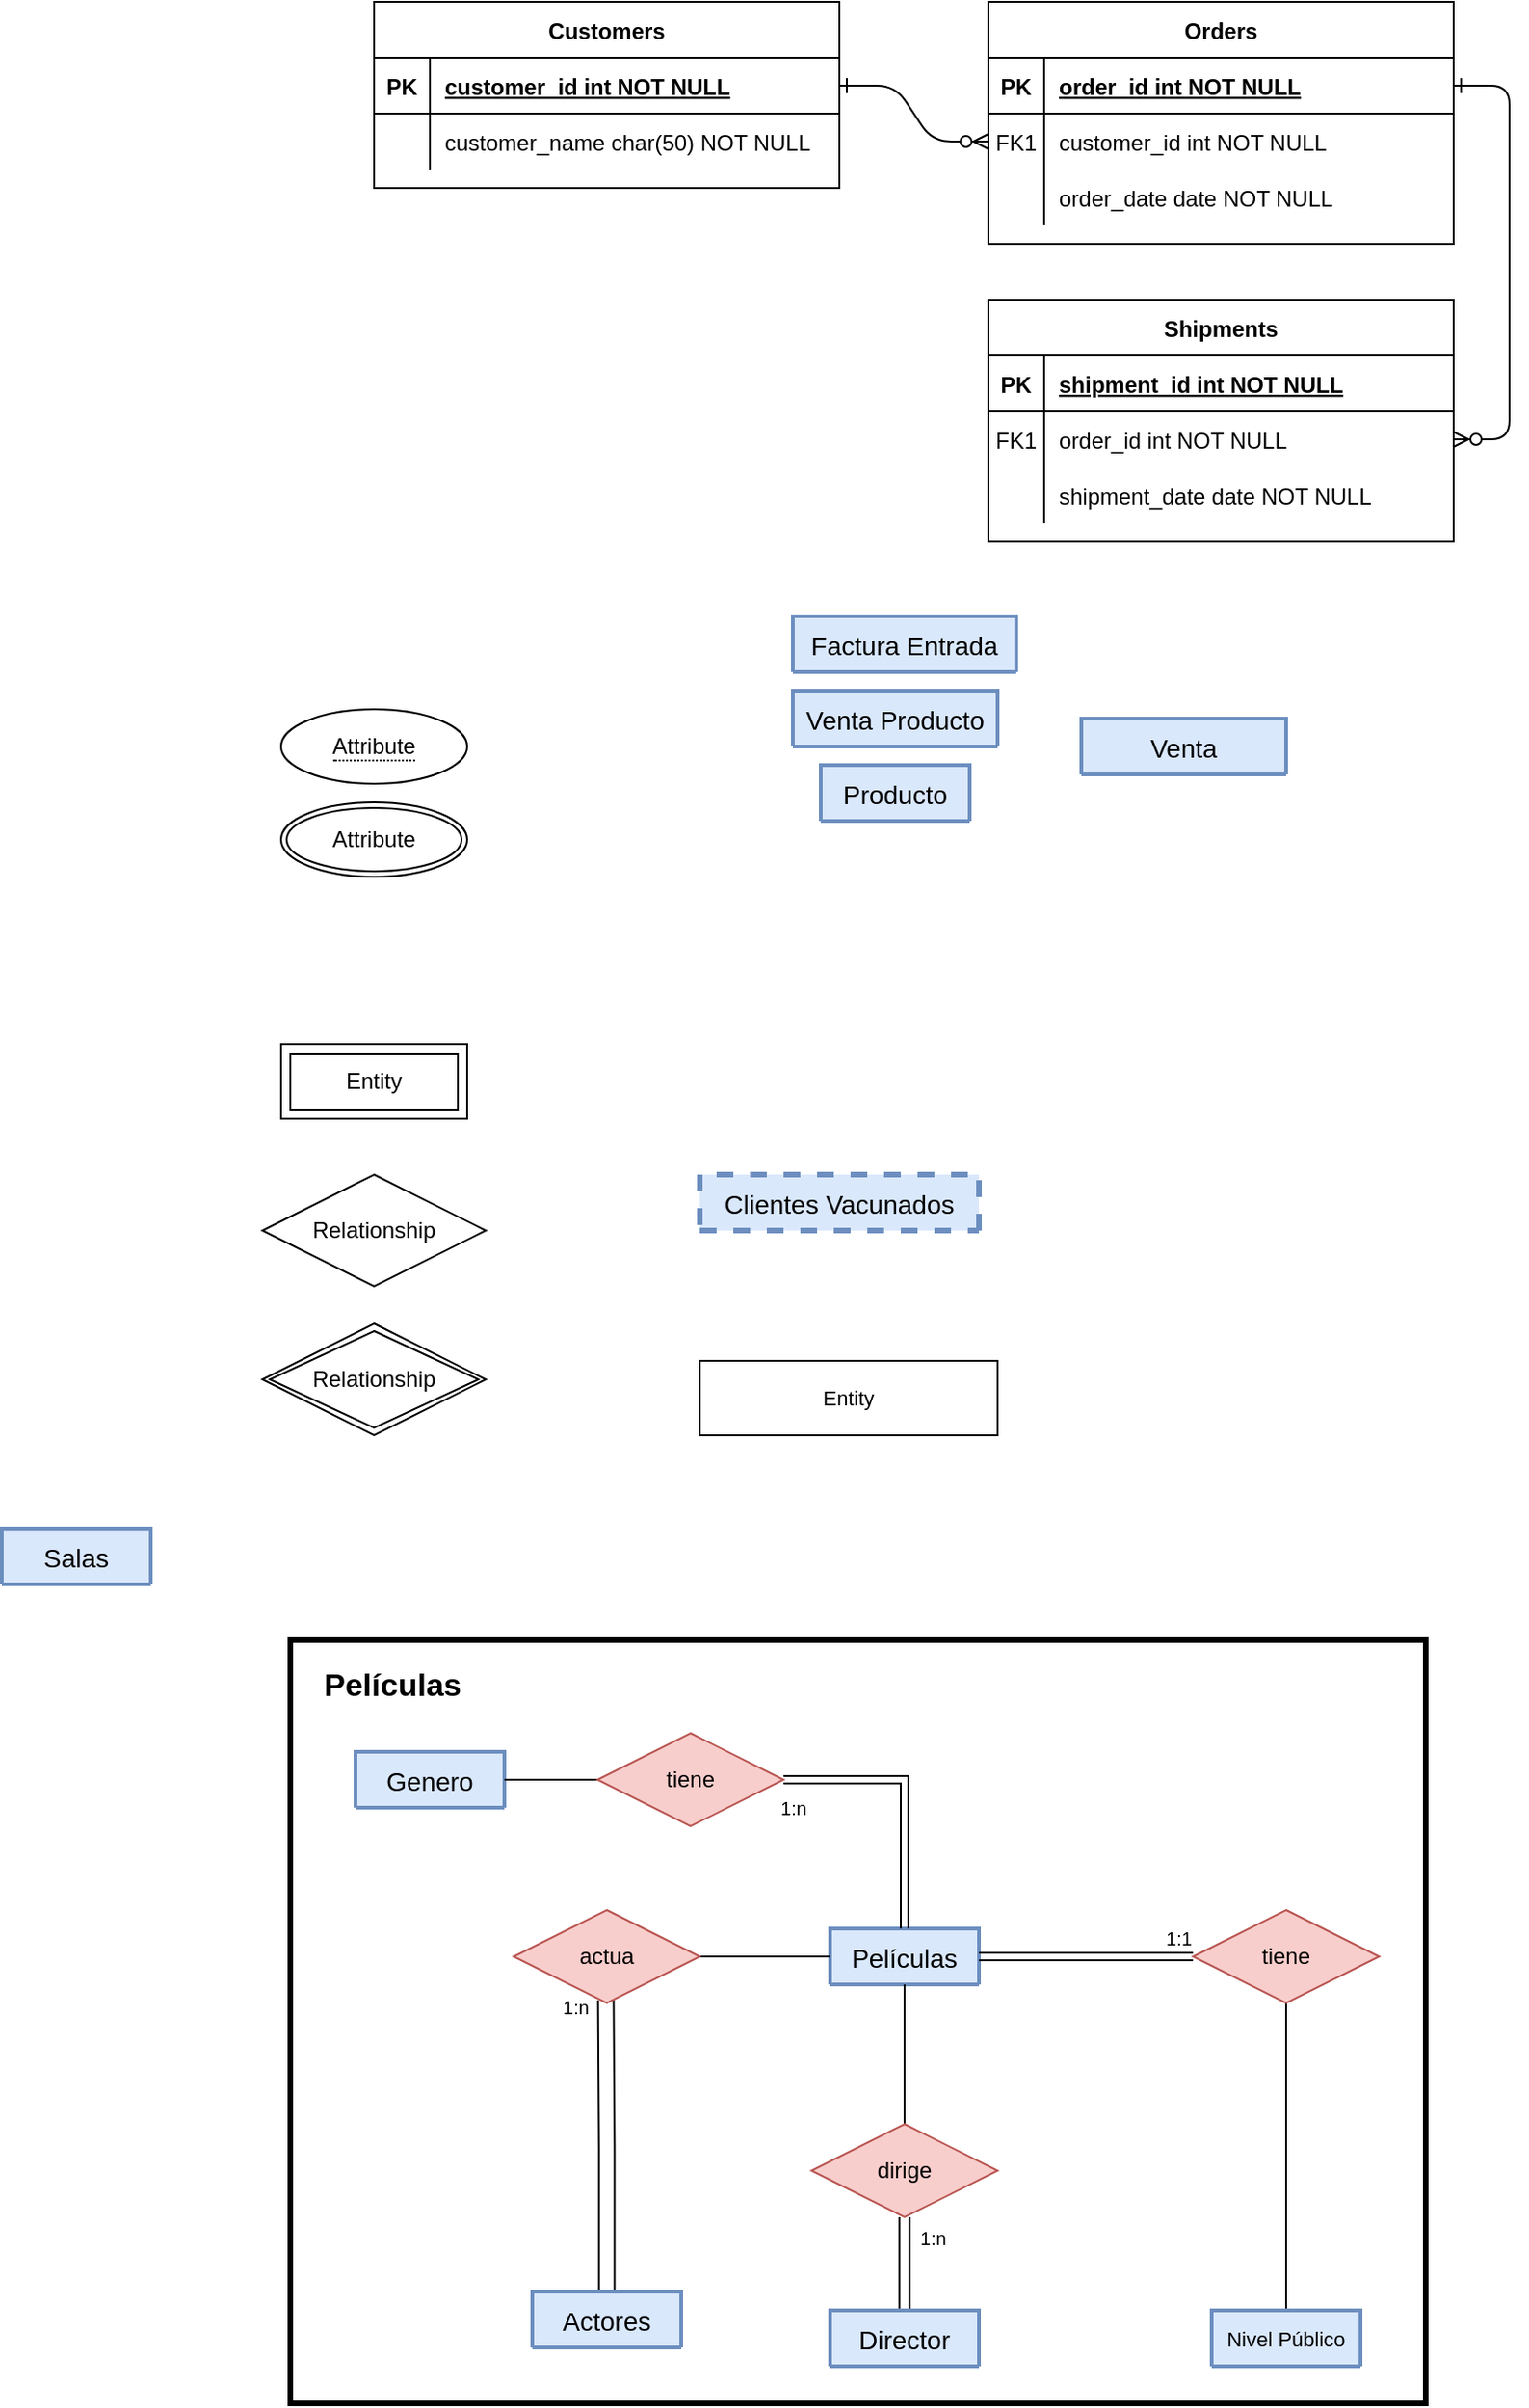 <mxfile version="15.8.4" type="device"><diagram id="R2lEEEUBdFMjLlhIrx00" name="Page-1"><mxGraphModel dx="2035" dy="714" grid="1" gridSize="10" guides="1" tooltips="1" connect="1" arrows="1" fold="1" page="1" pageScale="1" pageWidth="850" pageHeight="1100" math="0" shadow="0" extFonts="Permanent Marker^https://fonts.googleapis.com/css?family=Permanent+Marker"><root><mxCell id="0"/><mxCell id="1" parent="0"/><mxCell id="mSTFbyO6T9UbL1waG1NC-82" value="" style="rounded=0;whiteSpace=wrap;html=1;labelBackgroundColor=none;labelBorderColor=none;fontSize=11;strokeWidth=3;align=center;verticalAlign=middle;fillColor=none;movable=0;resizable=0;rotatable=0;deletable=0;editable=0;connectable=0;" vertex="1" parent="1"><mxGeometry x="75" y="1000" width="610" height="410" as="geometry"/></mxCell><mxCell id="C-vyLk0tnHw3VtMMgP7b-1" value="" style="edgeStyle=entityRelationEdgeStyle;endArrow=ERzeroToMany;startArrow=ERone;endFill=1;startFill=0;" parent="1" source="C-vyLk0tnHw3VtMMgP7b-24" target="C-vyLk0tnHw3VtMMgP7b-6" edge="1"><mxGeometry width="100" height="100" relative="1" as="geometry"><mxPoint x="340" y="720" as="sourcePoint"/><mxPoint x="440" y="620" as="targetPoint"/></mxGeometry></mxCell><mxCell id="C-vyLk0tnHw3VtMMgP7b-12" value="" style="edgeStyle=entityRelationEdgeStyle;endArrow=ERzeroToMany;startArrow=ERone;endFill=1;startFill=0;" parent="1" source="C-vyLk0tnHw3VtMMgP7b-3" target="C-vyLk0tnHw3VtMMgP7b-17" edge="1"><mxGeometry width="100" height="100" relative="1" as="geometry"><mxPoint x="400" y="180" as="sourcePoint"/><mxPoint x="460" y="205" as="targetPoint"/></mxGeometry></mxCell><mxCell id="C-vyLk0tnHw3VtMMgP7b-2" value="Orders" style="shape=table;startSize=30;container=1;collapsible=1;childLayout=tableLayout;fixedRows=1;rowLines=0;fontStyle=1;align=center;resizeLast=1;" parent="1" vertex="1"><mxGeometry x="450" y="120" width="250" height="130" as="geometry"/></mxCell><mxCell id="C-vyLk0tnHw3VtMMgP7b-3" value="" style="shape=partialRectangle;collapsible=0;dropTarget=0;pointerEvents=0;fillColor=none;points=[[0,0.5],[1,0.5]];portConstraint=eastwest;top=0;left=0;right=0;bottom=1;" parent="C-vyLk0tnHw3VtMMgP7b-2" vertex="1"><mxGeometry y="30" width="250" height="30" as="geometry"/></mxCell><mxCell id="C-vyLk0tnHw3VtMMgP7b-4" value="PK" style="shape=partialRectangle;overflow=hidden;connectable=0;fillColor=none;top=0;left=0;bottom=0;right=0;fontStyle=1;" parent="C-vyLk0tnHw3VtMMgP7b-3" vertex="1"><mxGeometry width="30" height="30" as="geometry"/></mxCell><mxCell id="C-vyLk0tnHw3VtMMgP7b-5" value="order_id int NOT NULL " style="shape=partialRectangle;overflow=hidden;connectable=0;fillColor=none;top=0;left=0;bottom=0;right=0;align=left;spacingLeft=6;fontStyle=5;" parent="C-vyLk0tnHw3VtMMgP7b-3" vertex="1"><mxGeometry x="30" width="220" height="30" as="geometry"/></mxCell><mxCell id="C-vyLk0tnHw3VtMMgP7b-6" value="" style="shape=partialRectangle;collapsible=0;dropTarget=0;pointerEvents=0;fillColor=none;points=[[0,0.5],[1,0.5]];portConstraint=eastwest;top=0;left=0;right=0;bottom=0;" parent="C-vyLk0tnHw3VtMMgP7b-2" vertex="1"><mxGeometry y="60" width="250" height="30" as="geometry"/></mxCell><mxCell id="C-vyLk0tnHw3VtMMgP7b-7" value="FK1" style="shape=partialRectangle;overflow=hidden;connectable=0;fillColor=none;top=0;left=0;bottom=0;right=0;" parent="C-vyLk0tnHw3VtMMgP7b-6" vertex="1"><mxGeometry width="30" height="30" as="geometry"/></mxCell><mxCell id="C-vyLk0tnHw3VtMMgP7b-8" value="customer_id int NOT NULL" style="shape=partialRectangle;overflow=hidden;connectable=0;fillColor=none;top=0;left=0;bottom=0;right=0;align=left;spacingLeft=6;" parent="C-vyLk0tnHw3VtMMgP7b-6" vertex="1"><mxGeometry x="30" width="220" height="30" as="geometry"/></mxCell><mxCell id="C-vyLk0tnHw3VtMMgP7b-9" value="" style="shape=partialRectangle;collapsible=0;dropTarget=0;pointerEvents=0;fillColor=none;points=[[0,0.5],[1,0.5]];portConstraint=eastwest;top=0;left=0;right=0;bottom=0;" parent="C-vyLk0tnHw3VtMMgP7b-2" vertex="1"><mxGeometry y="90" width="250" height="30" as="geometry"/></mxCell><mxCell id="C-vyLk0tnHw3VtMMgP7b-10" value="" style="shape=partialRectangle;overflow=hidden;connectable=0;fillColor=none;top=0;left=0;bottom=0;right=0;" parent="C-vyLk0tnHw3VtMMgP7b-9" vertex="1"><mxGeometry width="30" height="30" as="geometry"/></mxCell><mxCell id="C-vyLk0tnHw3VtMMgP7b-11" value="order_date date NOT NULL" style="shape=partialRectangle;overflow=hidden;connectable=0;fillColor=none;top=0;left=0;bottom=0;right=0;align=left;spacingLeft=6;" parent="C-vyLk0tnHw3VtMMgP7b-9" vertex="1"><mxGeometry x="30" width="220" height="30" as="geometry"/></mxCell><mxCell id="C-vyLk0tnHw3VtMMgP7b-13" value="Shipments" style="shape=table;startSize=30;container=1;collapsible=1;childLayout=tableLayout;fixedRows=1;rowLines=0;fontStyle=1;align=center;resizeLast=1;" parent="1" vertex="1"><mxGeometry x="450" y="280" width="250" height="130" as="geometry"/></mxCell><mxCell id="C-vyLk0tnHw3VtMMgP7b-14" value="" style="shape=partialRectangle;collapsible=0;dropTarget=0;pointerEvents=0;fillColor=none;points=[[0,0.5],[1,0.5]];portConstraint=eastwest;top=0;left=0;right=0;bottom=1;" parent="C-vyLk0tnHw3VtMMgP7b-13" vertex="1"><mxGeometry y="30" width="250" height="30" as="geometry"/></mxCell><mxCell id="C-vyLk0tnHw3VtMMgP7b-15" value="PK" style="shape=partialRectangle;overflow=hidden;connectable=0;fillColor=none;top=0;left=0;bottom=0;right=0;fontStyle=1;" parent="C-vyLk0tnHw3VtMMgP7b-14" vertex="1"><mxGeometry width="30" height="30" as="geometry"/></mxCell><mxCell id="C-vyLk0tnHw3VtMMgP7b-16" value="shipment_id int NOT NULL " style="shape=partialRectangle;overflow=hidden;connectable=0;fillColor=none;top=0;left=0;bottom=0;right=0;align=left;spacingLeft=6;fontStyle=5;" parent="C-vyLk0tnHw3VtMMgP7b-14" vertex="1"><mxGeometry x="30" width="220" height="30" as="geometry"/></mxCell><mxCell id="C-vyLk0tnHw3VtMMgP7b-17" value="" style="shape=partialRectangle;collapsible=0;dropTarget=0;pointerEvents=0;fillColor=none;points=[[0,0.5],[1,0.5]];portConstraint=eastwest;top=0;left=0;right=0;bottom=0;" parent="C-vyLk0tnHw3VtMMgP7b-13" vertex="1"><mxGeometry y="60" width="250" height="30" as="geometry"/></mxCell><mxCell id="C-vyLk0tnHw3VtMMgP7b-18" value="FK1" style="shape=partialRectangle;overflow=hidden;connectable=0;fillColor=none;top=0;left=0;bottom=0;right=0;" parent="C-vyLk0tnHw3VtMMgP7b-17" vertex="1"><mxGeometry width="30" height="30" as="geometry"/></mxCell><mxCell id="C-vyLk0tnHw3VtMMgP7b-19" value="order_id int NOT NULL" style="shape=partialRectangle;overflow=hidden;connectable=0;fillColor=none;top=0;left=0;bottom=0;right=0;align=left;spacingLeft=6;" parent="C-vyLk0tnHw3VtMMgP7b-17" vertex="1"><mxGeometry x="30" width="220" height="30" as="geometry"/></mxCell><mxCell id="C-vyLk0tnHw3VtMMgP7b-20" value="" style="shape=partialRectangle;collapsible=0;dropTarget=0;pointerEvents=0;fillColor=none;points=[[0,0.5],[1,0.5]];portConstraint=eastwest;top=0;left=0;right=0;bottom=0;" parent="C-vyLk0tnHw3VtMMgP7b-13" vertex="1"><mxGeometry y="90" width="250" height="30" as="geometry"/></mxCell><mxCell id="C-vyLk0tnHw3VtMMgP7b-21" value="" style="shape=partialRectangle;overflow=hidden;connectable=0;fillColor=none;top=0;left=0;bottom=0;right=0;" parent="C-vyLk0tnHw3VtMMgP7b-20" vertex="1"><mxGeometry width="30" height="30" as="geometry"/></mxCell><mxCell id="C-vyLk0tnHw3VtMMgP7b-22" value="shipment_date date NOT NULL" style="shape=partialRectangle;overflow=hidden;connectable=0;fillColor=none;top=0;left=0;bottom=0;right=0;align=left;spacingLeft=6;" parent="C-vyLk0tnHw3VtMMgP7b-20" vertex="1"><mxGeometry x="30" width="220" height="30" as="geometry"/></mxCell><mxCell id="C-vyLk0tnHw3VtMMgP7b-23" value="Customers" style="shape=table;startSize=30;container=1;collapsible=1;childLayout=tableLayout;fixedRows=1;rowLines=0;fontStyle=1;align=center;resizeLast=1;" parent="1" vertex="1"><mxGeometry x="120" y="120" width="250" height="100" as="geometry"/></mxCell><mxCell id="C-vyLk0tnHw3VtMMgP7b-24" value="" style="shape=partialRectangle;collapsible=0;dropTarget=0;pointerEvents=0;fillColor=none;points=[[0,0.5],[1,0.5]];portConstraint=eastwest;top=0;left=0;right=0;bottom=1;" parent="C-vyLk0tnHw3VtMMgP7b-23" vertex="1"><mxGeometry y="30" width="250" height="30" as="geometry"/></mxCell><mxCell id="C-vyLk0tnHw3VtMMgP7b-25" value="PK" style="shape=partialRectangle;overflow=hidden;connectable=0;fillColor=none;top=0;left=0;bottom=0;right=0;fontStyle=1;" parent="C-vyLk0tnHw3VtMMgP7b-24" vertex="1"><mxGeometry width="30" height="30" as="geometry"/></mxCell><mxCell id="C-vyLk0tnHw3VtMMgP7b-26" value="customer_id int NOT NULL " style="shape=partialRectangle;overflow=hidden;connectable=0;fillColor=none;top=0;left=0;bottom=0;right=0;align=left;spacingLeft=6;fontStyle=5;" parent="C-vyLk0tnHw3VtMMgP7b-24" vertex="1"><mxGeometry x="30" width="220" height="30" as="geometry"/></mxCell><mxCell id="C-vyLk0tnHw3VtMMgP7b-27" value="" style="shape=partialRectangle;collapsible=0;dropTarget=0;pointerEvents=0;fillColor=none;points=[[0,0.5],[1,0.5]];portConstraint=eastwest;top=0;left=0;right=0;bottom=0;" parent="C-vyLk0tnHw3VtMMgP7b-23" vertex="1"><mxGeometry y="60" width="250" height="30" as="geometry"/></mxCell><mxCell id="C-vyLk0tnHw3VtMMgP7b-28" value="" style="shape=partialRectangle;overflow=hidden;connectable=0;fillColor=none;top=0;left=0;bottom=0;right=0;" parent="C-vyLk0tnHw3VtMMgP7b-27" vertex="1"><mxGeometry width="30" height="30" as="geometry"/></mxCell><mxCell id="C-vyLk0tnHw3VtMMgP7b-29" value="customer_name char(50) NOT NULL" style="shape=partialRectangle;overflow=hidden;connectable=0;fillColor=none;top=0;left=0;bottom=0;right=0;align=left;spacingLeft=6;" parent="C-vyLk0tnHw3VtMMgP7b-27" vertex="1"><mxGeometry x="30" width="220" height="30" as="geometry"/></mxCell><mxCell id="mSTFbyO6T9UbL1waG1NC-30" value="Entity" style="shape=ext;margin=3;double=1;whiteSpace=wrap;html=1;align=center;" vertex="1" parent="1"><mxGeometry x="70" y="680" width="100" height="40" as="geometry"/></mxCell><mxCell id="mSTFbyO6T9UbL1waG1NC-31" value="Relationship" style="shape=rhombus;perimeter=rhombusPerimeter;whiteSpace=wrap;html=1;align=center;" vertex="1" parent="1"><mxGeometry x="60" y="750" width="120" height="60" as="geometry"/></mxCell><mxCell id="mSTFbyO6T9UbL1waG1NC-32" value="Relationship" style="shape=rhombus;double=1;perimeter=rhombusPerimeter;whiteSpace=wrap;html=1;align=center;" vertex="1" parent="1"><mxGeometry x="60" y="830" width="120" height="60" as="geometry"/></mxCell><mxCell id="mSTFbyO6T9UbL1waG1NC-33" value="Attribute" style="ellipse;shape=doubleEllipse;margin=3;whiteSpace=wrap;html=1;align=center;" vertex="1" parent="1"><mxGeometry x="70" y="550" width="100" height="40" as="geometry"/></mxCell><mxCell id="mSTFbyO6T9UbL1waG1NC-34" value="&lt;span style=&quot;border-bottom: 1px dotted&quot;&gt;Attribute&lt;/span&gt;" style="ellipse;whiteSpace=wrap;html=1;align=center;" vertex="1" parent="1"><mxGeometry x="70" y="500" width="100" height="40" as="geometry"/></mxCell><mxCell id="mSTFbyO6T9UbL1waG1NC-91" style="edgeStyle=orthogonalEdgeStyle;shape=link;rounded=0;orthogonalLoop=1;jettySize=auto;html=1;fontSize=17;endArrow=none;endFill=0;width=-8.387;entryX=0.495;entryY=0.969;entryDx=0;entryDy=0;entryPerimeter=0;" edge="1" parent="1" source="mSTFbyO6T9UbL1waG1NC-58" target="mSTFbyO6T9UbL1waG1NC-90"><mxGeometry relative="1" as="geometry"/></mxCell><mxCell id="mSTFbyO6T9UbL1waG1NC-103" value="1:n" style="edgeLabel;html=1;align=center;verticalAlign=middle;resizable=0;points=[];fontSize=10;" vertex="1" connectable="0" parent="mSTFbyO6T9UbL1waG1NC-91"><mxGeometry x="0.717" y="-3" relative="1" as="geometry"><mxPoint x="-20" y="-19" as="offset"/></mxGeometry></mxCell><mxCell id="mSTFbyO6T9UbL1waG1NC-58" value="Actores" style="swimlane;childLayout=stackLayout;horizontal=1;startSize=30;horizontalStack=0;rounded=1;fontSize=14;fontStyle=0;strokeWidth=2;resizeParent=0;resizeLast=1;shadow=0;dashed=0;align=center;fillColor=#dae8fc;strokeColor=#6c8ebf;" vertex="1" collapsed="1" parent="1"><mxGeometry x="205" y="1350" width="80" height="30" as="geometry"><mxRectangle x="70" y="960" width="160" height="120" as="alternateBounds"/></mxGeometry></mxCell><mxCell id="mSTFbyO6T9UbL1waG1NC-59" value="- id&#10;+ nombre" style="align=left;strokeColor=none;fillColor=none;spacingLeft=4;fontSize=12;verticalAlign=top;resizable=0;rotatable=0;part=1;" vertex="1" parent="mSTFbyO6T9UbL1waG1NC-58"><mxGeometry y="30" width="80" as="geometry"/></mxCell><mxCell id="mSTFbyO6T9UbL1waG1NC-88" style="edgeStyle=orthogonalEdgeStyle;rounded=0;orthogonalLoop=1;jettySize=auto;html=1;fontSize=17;endArrow=none;endFill=0;shape=link;width=-5.484;" edge="1" parent="1" source="mSTFbyO6T9UbL1waG1NC-60" target="mSTFbyO6T9UbL1waG1NC-84"><mxGeometry relative="1" as="geometry"><Array as="points"><mxPoint x="405" y="1330"/><mxPoint x="405" y="1330"/></Array></mxGeometry></mxCell><mxCell id="mSTFbyO6T9UbL1waG1NC-105" value="1:n" style="edgeLabel;html=1;align=center;verticalAlign=middle;resizable=0;points=[];fontSize=10;" vertex="1" connectable="0" parent="mSTFbyO6T9UbL1waG1NC-88"><mxGeometry x="0.784" y="-3" relative="1" as="geometry"><mxPoint x="12" y="5" as="offset"/></mxGeometry></mxCell><mxCell id="mSTFbyO6T9UbL1waG1NC-60" value="Director" style="swimlane;childLayout=stackLayout;horizontal=1;startSize=30;horizontalStack=0;rounded=1;fontSize=14;fontStyle=0;strokeWidth=2;resizeParent=0;resizeLast=1;shadow=0;dashed=0;align=center;fillColor=#dae8fc;strokeColor=#6c8ebf;" vertex="1" collapsed="1" parent="1"><mxGeometry x="365" y="1360" width="80" height="30" as="geometry"><mxRectangle x="130" y="1300" width="160" height="120" as="alternateBounds"/></mxGeometry></mxCell><mxCell id="mSTFbyO6T9UbL1waG1NC-61" value="- id&#10;+ nombre" style="align=left;strokeColor=none;fillColor=none;spacingLeft=4;fontSize=12;verticalAlign=top;resizable=0;rotatable=0;part=1;" vertex="1" parent="mSTFbyO6T9UbL1waG1NC-60"><mxGeometry y="30" width="80" as="geometry"/></mxCell><mxCell id="mSTFbyO6T9UbL1waG1NC-62" value="Películas" style="swimlane;childLayout=stackLayout;horizontal=1;startSize=30;horizontalStack=0;rounded=1;fontSize=14;fontStyle=0;strokeWidth=2;resizeParent=0;resizeLast=1;shadow=0;dashed=0;align=center;fillColor=#dae8fc;strokeColor=#6c8ebf;" vertex="1" collapsed="1" parent="1"><mxGeometry x="365" y="1155" width="80" height="30" as="geometry"><mxRectangle x="345" y="1130" width="160" height="120" as="alternateBounds"/></mxGeometry></mxCell><mxCell id="mSTFbyO6T9UbL1waG1NC-63" value="- id&#10;+ nombre&#10;+ idioma&#10;+ reseña&#10;+ duración&#10;+ fecha estreno&#10;+ fecha adquisión" style="align=left;strokeColor=none;fillColor=none;spacingLeft=4;fontSize=12;verticalAlign=top;resizable=0;rotatable=0;part=1;" vertex="1" parent="mSTFbyO6T9UbL1waG1NC-62"><mxGeometry y="30" width="80" as="geometry"/></mxCell><mxCell id="mSTFbyO6T9UbL1waG1NC-64" value="Genero" style="swimlane;childLayout=stackLayout;horizontal=1;startSize=30;horizontalStack=0;rounded=1;fontSize=14;fontStyle=0;strokeWidth=2;resizeParent=0;resizeLast=1;shadow=0;dashed=0;align=center;fillColor=#dae8fc;strokeColor=#6c8ebf;" vertex="1" collapsed="1" parent="1"><mxGeometry x="110" y="1060" width="80" height="30" as="geometry"><mxRectangle x="360" y="720" width="160" height="120" as="alternateBounds"/></mxGeometry></mxCell><mxCell id="mSTFbyO6T9UbL1waG1NC-65" value="- id&#10;+ nombre" style="align=left;strokeColor=none;fillColor=none;spacingLeft=4;fontSize=12;verticalAlign=top;resizable=0;rotatable=0;part=1;" vertex="1" parent="mSTFbyO6T9UbL1waG1NC-64"><mxGeometry y="30" width="80" as="geometry"/></mxCell><mxCell id="mSTFbyO6T9UbL1waG1NC-94" style="edgeStyle=orthogonalEdgeStyle;rounded=0;orthogonalLoop=1;jettySize=auto;html=1;fontSize=17;endArrow=none;endFill=0;" edge="1" parent="1" source="mSTFbyO6T9UbL1waG1NC-66" target="mSTFbyO6T9UbL1waG1NC-93"><mxGeometry relative="1" as="geometry"/></mxCell><mxCell id="mSTFbyO6T9UbL1waG1NC-66" value="Nivel Público" style="swimlane;childLayout=stackLayout;horizontal=1;startSize=30;horizontalStack=0;rounded=1;fontSize=11;fontStyle=0;strokeWidth=2;resizeParent=0;resizeLast=1;shadow=0;dashed=0;align=center;fillColor=#dae8fc;strokeColor=#6c8ebf;" vertex="1" collapsed="1" parent="1"><mxGeometry x="570" y="1360" width="80" height="30" as="geometry"><mxRectangle x="360" y="670" width="160" height="120" as="alternateBounds"/></mxGeometry></mxCell><mxCell id="mSTFbyO6T9UbL1waG1NC-67" value="- id&#10;+ nombre&#10;+ idioma" style="align=left;strokeColor=none;fillColor=none;spacingLeft=4;fontSize=12;verticalAlign=top;resizable=0;rotatable=0;part=1;" vertex="1" parent="mSTFbyO6T9UbL1waG1NC-66"><mxGeometry y="30" width="80" as="geometry"/></mxCell><mxCell id="mSTFbyO6T9UbL1waG1NC-68" value="Salas" style="swimlane;childLayout=stackLayout;horizontal=1;startSize=30;horizontalStack=0;rounded=1;fontSize=14;fontStyle=0;strokeWidth=2;resizeParent=0;resizeLast=1;shadow=0;dashed=0;align=center;fillColor=#dae8fc;strokeColor=#6c8ebf;" vertex="1" collapsed="1" parent="1"><mxGeometry x="-80" y="940" width="80" height="30" as="geometry"><mxRectangle x="360" y="580" width="160" height="120" as="alternateBounds"/></mxGeometry></mxCell><mxCell id="mSTFbyO6T9UbL1waG1NC-69" value="- id&#10;+ nro_butaca&#10;+ n" style="align=left;strokeColor=none;fillColor=none;spacingLeft=4;fontSize=12;verticalAlign=top;resizable=0;rotatable=0;part=1;" vertex="1" parent="mSTFbyO6T9UbL1waG1NC-68"><mxGeometry y="30" width="80" as="geometry"/></mxCell><mxCell id="mSTFbyO6T9UbL1waG1NC-70" value="Producto" style="swimlane;childLayout=stackLayout;horizontal=1;startSize=30;horizontalStack=0;rounded=1;fontSize=14;fontStyle=0;strokeWidth=2;resizeParent=0;resizeLast=1;shadow=0;dashed=0;align=center;fillColor=#dae8fc;strokeColor=#6c8ebf;" vertex="1" collapsed="1" parent="1"><mxGeometry x="360" y="530" width="80" height="30" as="geometry"><mxRectangle x="290" y="390" width="160" height="120" as="alternateBounds"/></mxGeometry></mxCell><mxCell id="mSTFbyO6T9UbL1waG1NC-71" value="- id&#10;+ nro_butaca&#10;+ n" style="align=left;strokeColor=none;fillColor=none;spacingLeft=4;fontSize=12;verticalAlign=top;resizable=0;rotatable=0;part=1;" vertex="1" parent="mSTFbyO6T9UbL1waG1NC-70"><mxGeometry y="30" width="80" as="geometry"/></mxCell><mxCell id="mSTFbyO6T9UbL1waG1NC-72" value="Factura Entrada" style="swimlane;childLayout=stackLayout;horizontal=1;startSize=30;horizontalStack=0;rounded=1;fontSize=14;fontStyle=0;strokeWidth=2;resizeParent=0;resizeLast=1;shadow=0;dashed=0;align=center;fillColor=#dae8fc;strokeColor=#6c8ebf;verticalAlign=middle;" vertex="1" collapsed="1" parent="1"><mxGeometry x="345" y="450" width="120" height="30" as="geometry"><mxRectangle x="360" y="470" width="160" height="120" as="alternateBounds"/></mxGeometry></mxCell><mxCell id="mSTFbyO6T9UbL1waG1NC-73" value="- id&#10;+ nro_butaca&#10;+ n" style="align=left;strokeColor=none;fillColor=none;spacingLeft=4;fontSize=12;verticalAlign=top;resizable=0;rotatable=0;part=1;" vertex="1" parent="mSTFbyO6T9UbL1waG1NC-72"><mxGeometry y="30" width="120" as="geometry"/></mxCell><mxCell id="mSTFbyO6T9UbL1waG1NC-74" value="Venta Producto" style="swimlane;childLayout=stackLayout;horizontal=1;startSize=30;horizontalStack=0;rounded=1;fontSize=14;fontStyle=0;strokeWidth=2;resizeParent=0;resizeLast=1;shadow=0;dashed=0;align=center;fillColor=#dae8fc;strokeColor=#6c8ebf;" vertex="1" collapsed="1" parent="1"><mxGeometry x="345" y="490" width="110" height="30" as="geometry"><mxRectangle x="290" y="390" width="160" height="120" as="alternateBounds"/></mxGeometry></mxCell><mxCell id="mSTFbyO6T9UbL1waG1NC-75" value="- id&#10;+ nro_butaca&#10;+ n" style="align=left;strokeColor=none;fillColor=none;spacingLeft=4;fontSize=12;verticalAlign=top;resizable=0;rotatable=0;part=1;" vertex="1" parent="mSTFbyO6T9UbL1waG1NC-74"><mxGeometry y="30" width="110" as="geometry"/></mxCell><mxCell id="mSTFbyO6T9UbL1waG1NC-76" value="Venta" style="swimlane;childLayout=stackLayout;horizontal=1;startSize=30;horizontalStack=0;rounded=1;fontSize=14;fontStyle=0;strokeWidth=2;resizeParent=0;resizeLast=1;shadow=0;dashed=0;align=center;fillColor=#dae8fc;strokeColor=#6c8ebf;" vertex="1" collapsed="1" parent="1"><mxGeometry x="500" y="505" width="110" height="30" as="geometry"><mxRectangle x="290" y="390" width="160" height="120" as="alternateBounds"/></mxGeometry></mxCell><mxCell id="mSTFbyO6T9UbL1waG1NC-77" value="- id&#10;+ nro_butaca&#10;+ n" style="align=left;strokeColor=none;fillColor=none;spacingLeft=4;fontSize=12;verticalAlign=top;resizable=0;rotatable=0;part=1;" vertex="1" parent="mSTFbyO6T9UbL1waG1NC-76"><mxGeometry y="30" width="110" as="geometry"/></mxCell><mxCell id="mSTFbyO6T9UbL1waG1NC-78" value="Clientes Vacunados" style="swimlane;childLayout=stackLayout;horizontal=1;startSize=30;horizontalStack=0;rounded=1;fontSize=14;fontStyle=0;strokeWidth=3;resizeParent=0;resizeLast=1;shadow=0;dashed=1;align=center;fillColor=#dae8fc;strokeColor=#6c8ebf;labelBorderColor=none;labelBackgroundColor=none;" vertex="1" collapsed="1" parent="1"><mxGeometry x="295" y="750" width="150" height="30" as="geometry"><mxRectangle x="275" y="750" width="160" height="120" as="alternateBounds"/></mxGeometry></mxCell><mxCell id="mSTFbyO6T9UbL1waG1NC-79" value="+ qr_carnet" style="align=left;strokeColor=none;fillColor=none;spacingLeft=4;fontSize=12;verticalAlign=top;resizable=0;rotatable=0;part=1;" vertex="1" parent="mSTFbyO6T9UbL1waG1NC-78"><mxGeometry y="30" width="150" height="90" as="geometry"/></mxCell><mxCell id="mSTFbyO6T9UbL1waG1NC-81" value="+ qr_carnet" style="align=left;strokeColor=none;fillColor=none;spacingLeft=4;fontSize=12;verticalAlign=top;resizable=0;rotatable=0;part=1;" vertex="1" parent="mSTFbyO6T9UbL1waG1NC-78"><mxGeometry y="120" width="150" height="-90" as="geometry"/></mxCell><mxCell id="mSTFbyO6T9UbL1waG1NC-80" value="Entity" style="whiteSpace=wrap;html=1;align=center;fontSize=11;" vertex="1" parent="1"><mxGeometry x="295" y="850" width="160" height="40" as="geometry"/></mxCell><mxCell id="mSTFbyO6T9UbL1waG1NC-83" value="&lt;b&gt;&lt;font style=&quot;font-size: 17px&quot;&gt;Películas&lt;/font&gt;&lt;/b&gt;" style="text;html=1;strokeColor=none;fillColor=none;align=center;verticalAlign=middle;whiteSpace=wrap;rounded=0;labelBackgroundColor=none;labelBorderColor=none;fontSize=11;" vertex="1" parent="1"><mxGeometry x="100" y="1010" width="60" height="30" as="geometry"/></mxCell><mxCell id="mSTFbyO6T9UbL1waG1NC-89" style="edgeStyle=orthogonalEdgeStyle;rounded=0;orthogonalLoop=1;jettySize=auto;html=1;fontSize=17;endArrow=none;endFill=0;" edge="1" parent="1" source="mSTFbyO6T9UbL1waG1NC-84" target="mSTFbyO6T9UbL1waG1NC-62"><mxGeometry relative="1" as="geometry"/></mxCell><mxCell id="mSTFbyO6T9UbL1waG1NC-84" value="dirige" style="shape=rhombus;perimeter=rhombusPerimeter;whiteSpace=wrap;html=1;align=center;fillColor=#f8cecc;strokeColor=#b85450;" vertex="1" parent="1"><mxGeometry x="355" y="1260" width="100" height="50" as="geometry"/></mxCell><mxCell id="mSTFbyO6T9UbL1waG1NC-92" style="edgeStyle=orthogonalEdgeStyle;rounded=0;orthogonalLoop=1;jettySize=auto;html=1;fontSize=17;endArrow=none;endFill=0;" edge="1" parent="1" source="mSTFbyO6T9UbL1waG1NC-90" target="mSTFbyO6T9UbL1waG1NC-62"><mxGeometry relative="1" as="geometry"><mxPoint x="340" y="1165" as="targetPoint"/></mxGeometry></mxCell><mxCell id="mSTFbyO6T9UbL1waG1NC-90" value="actua" style="shape=rhombus;perimeter=rhombusPerimeter;whiteSpace=wrap;html=1;align=center;fillColor=#f8cecc;strokeColor=#b85450;" vertex="1" parent="1"><mxGeometry x="195" y="1145" width="100" height="50" as="geometry"/></mxCell><mxCell id="mSTFbyO6T9UbL1waG1NC-101" style="edgeStyle=orthogonalEdgeStyle;rounded=0;orthogonalLoop=1;jettySize=auto;html=1;fontSize=17;endArrow=none;endFill=0;startArrow=classic;startFill=1;entryX=1;entryY=0.5;entryDx=0;entryDy=0;strokeColor=default;shape=link;" edge="1" parent="1" source="mSTFbyO6T9UbL1waG1NC-93" target="mSTFbyO6T9UbL1waG1NC-62"><mxGeometry relative="1" as="geometry"/></mxCell><mxCell id="mSTFbyO6T9UbL1waG1NC-102" value="1:1" style="edgeLabel;html=1;align=center;verticalAlign=middle;resizable=0;points=[];fontSize=10;" vertex="1" connectable="0" parent="mSTFbyO6T9UbL1waG1NC-101"><mxGeometry x="-0.825" y="-1" relative="1" as="geometry"><mxPoint x="2" y="-9" as="offset"/></mxGeometry></mxCell><mxCell id="mSTFbyO6T9UbL1waG1NC-93" value="tiene" style="shape=rhombus;perimeter=rhombusPerimeter;whiteSpace=wrap;html=1;align=center;fillColor=#f8cecc;strokeColor=#b85450;" vertex="1" parent="1"><mxGeometry x="560" y="1145" width="100" height="50" as="geometry"/></mxCell><mxCell id="mSTFbyO6T9UbL1waG1NC-107" style="edgeStyle=orthogonalEdgeStyle;rounded=0;orthogonalLoop=1;jettySize=auto;html=1;fontSize=10;startArrow=none;startFill=0;endArrow=none;endFill=0;strokeColor=default;" edge="1" parent="1" source="mSTFbyO6T9UbL1waG1NC-106" target="mSTFbyO6T9UbL1waG1NC-64"><mxGeometry relative="1" as="geometry"/></mxCell><mxCell id="mSTFbyO6T9UbL1waG1NC-108" style="edgeStyle=orthogonalEdgeStyle;shape=link;rounded=0;orthogonalLoop=1;jettySize=auto;html=1;entryX=0.5;entryY=0;entryDx=0;entryDy=0;fontSize=10;startArrow=classic;startFill=1;endArrow=none;endFill=0;strokeColor=default;" edge="1" parent="1" source="mSTFbyO6T9UbL1waG1NC-106" target="mSTFbyO6T9UbL1waG1NC-62"><mxGeometry relative="1" as="geometry"/></mxCell><mxCell id="mSTFbyO6T9UbL1waG1NC-109" value="1:n" style="edgeLabel;html=1;align=center;verticalAlign=middle;resizable=0;points=[];fontSize=10;" vertex="1" connectable="0" parent="mSTFbyO6T9UbL1waG1NC-108"><mxGeometry x="-0.873" relative="1" as="geometry"><mxPoint x="-4" y="15" as="offset"/></mxGeometry></mxCell><mxCell id="mSTFbyO6T9UbL1waG1NC-106" value="tiene" style="shape=rhombus;perimeter=rhombusPerimeter;whiteSpace=wrap;html=1;align=center;fillColor=#f8cecc;strokeColor=#b85450;" vertex="1" parent="1"><mxGeometry x="240" y="1050" width="100" height="50" as="geometry"/></mxCell></root></mxGraphModel></diagram></mxfile>